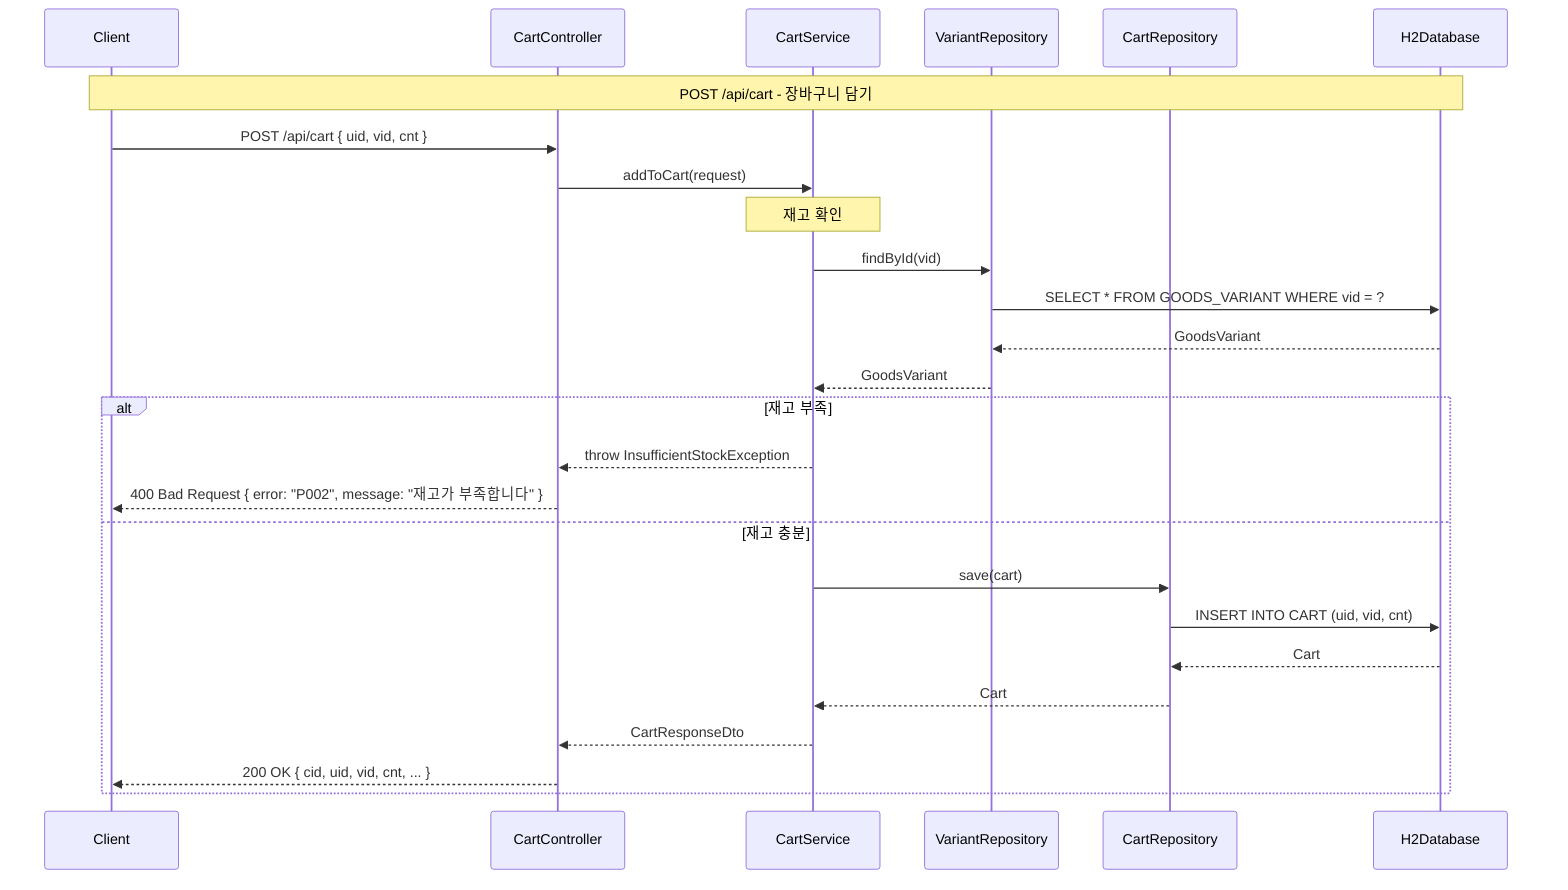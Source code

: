 sequenceDiagram
    participant Client
    participant CartController
    participant CartService
    participant VariantRepository
    participant CartRepository
    participant H2Database

    Note over Client,H2Database: POST /api/cart - 장바구니 담기

    Client->>CartController: POST /api/cart { uid, vid, cnt }
    CartController->>CartService: addToCart(request)

    Note over CartService: 재고 확인

    CartService->>VariantRepository: findById(vid)
    VariantRepository->>H2Database: SELECT * FROM GOODS_VARIANT WHERE vid = ?
    H2Database-->>VariantRepository: GoodsVariant
    VariantRepository-->>CartService: GoodsVariant

    alt 재고 부족
        CartService-->>CartController: throw InsufficientStockException
        CartController-->>Client: 400 Bad Request { error: "P002", message: "재고가 부족합니다" }
    else 재고 충분
        CartService->>CartRepository: save(cart)
        CartRepository->>H2Database: INSERT INTO CART (uid, vid, cnt)
        H2Database-->>CartRepository: Cart
        CartRepository-->>CartService: Cart
        CartService-->>CartController: CartResponseDto
        CartController-->>Client: 200 OK { cid, uid, vid, cnt, ... }
    end